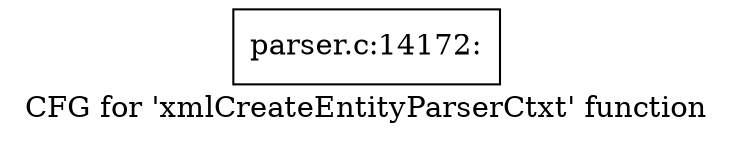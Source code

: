 digraph "CFG for 'xmlCreateEntityParserCtxt' function" {
	label="CFG for 'xmlCreateEntityParserCtxt' function";

	Node0x4451b80 [shape=record,label="{parser.c:14172:}"];
}
